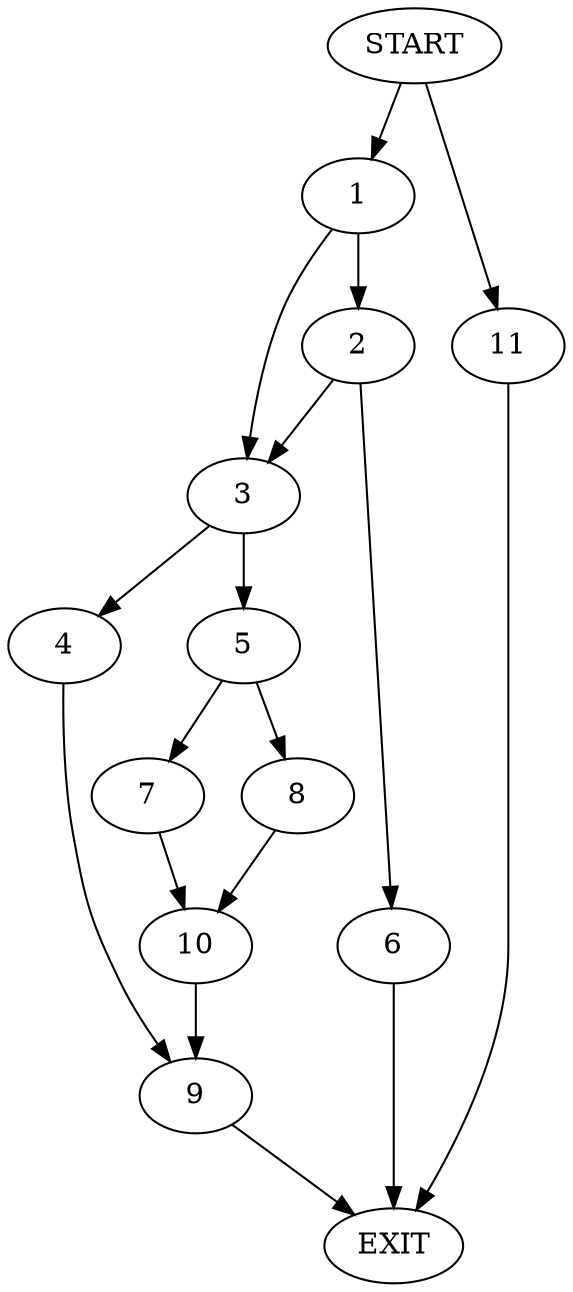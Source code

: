 digraph {
0 [label="START"]
12 [label="EXIT"]
0 -> 1
1 -> 2
1 -> 3
3 -> 4
3 -> 5
2 -> 6
2 -> 3
6 -> 12
5 -> 7
5 -> 8
4 -> 9
9 -> 12
8 -> 10
7 -> 10
10 -> 9
0 -> 11
11 -> 12
}

